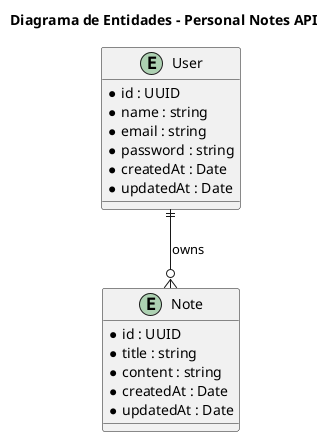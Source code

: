 @startuml
title Diagrama de Entidades - Personal Notes API

entity "User" as User {
  * id : UUID
  * name : string
  * email : string
  * password : string
  * createdAt : Date
  * updatedAt : Date
}

entity "Note" as Note {
  * id : UUID
  * title : string
  * content : string
  * createdAt : Date
  * updatedAt : Date
}

User ||--o{ Note : owns

@enduml
